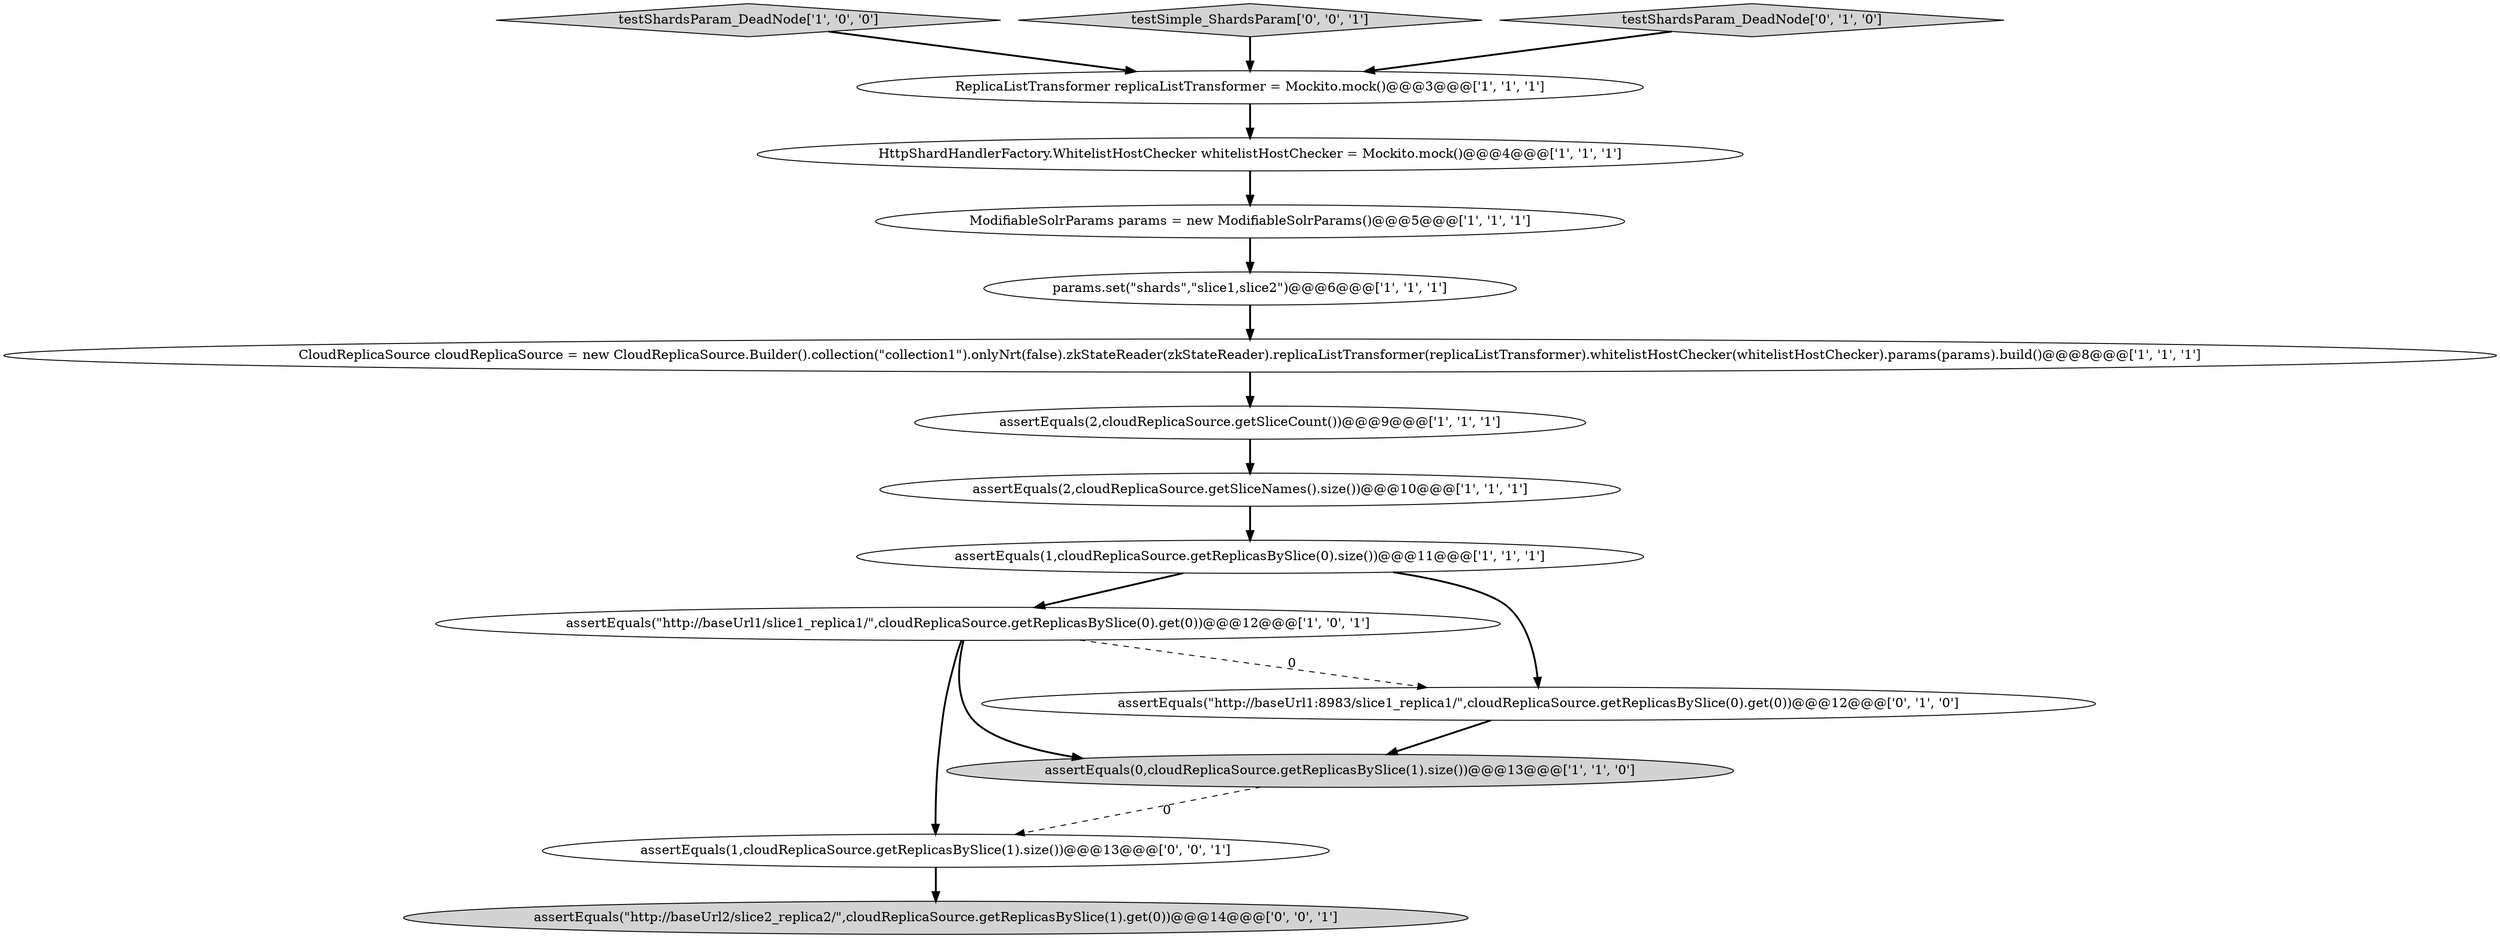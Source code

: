 digraph {
12 [style = filled, label = "assertEquals(\"http://baseUrl1:8983/slice1_replica1/\",cloudReplicaSource.getReplicasBySlice(0).get(0))@@@12@@@['0', '1', '0']", fillcolor = white, shape = ellipse image = "AAA1AAABBB2BBB"];
2 [style = filled, label = "params.set(\"shards\",\"slice1,slice2\")@@@6@@@['1', '1', '1']", fillcolor = white, shape = ellipse image = "AAA0AAABBB1BBB"];
3 [style = filled, label = "ReplicaListTransformer replicaListTransformer = Mockito.mock()@@@3@@@['1', '1', '1']", fillcolor = white, shape = ellipse image = "AAA0AAABBB1BBB"];
0 [style = filled, label = "testShardsParam_DeadNode['1', '0', '0']", fillcolor = lightgray, shape = diamond image = "AAA0AAABBB1BBB"];
15 [style = filled, label = "testSimple_ShardsParam['0', '0', '1']", fillcolor = lightgray, shape = diamond image = "AAA0AAABBB3BBB"];
6 [style = filled, label = "assertEquals(2,cloudReplicaSource.getSliceCount())@@@9@@@['1', '1', '1']", fillcolor = white, shape = ellipse image = "AAA0AAABBB1BBB"];
11 [style = filled, label = "testShardsParam_DeadNode['0', '1', '0']", fillcolor = lightgray, shape = diamond image = "AAA0AAABBB2BBB"];
13 [style = filled, label = "assertEquals(\"http://baseUrl2/slice2_replica2/\",cloudReplicaSource.getReplicasBySlice(1).get(0))@@@14@@@['0', '0', '1']", fillcolor = lightgray, shape = ellipse image = "AAA0AAABBB3BBB"];
8 [style = filled, label = "CloudReplicaSource cloudReplicaSource = new CloudReplicaSource.Builder().collection(\"collection1\").onlyNrt(false).zkStateReader(zkStateReader).replicaListTransformer(replicaListTransformer).whitelistHostChecker(whitelistHostChecker).params(params).build()@@@8@@@['1', '1', '1']", fillcolor = white, shape = ellipse image = "AAA0AAABBB1BBB"];
14 [style = filled, label = "assertEquals(1,cloudReplicaSource.getReplicasBySlice(1).size())@@@13@@@['0', '0', '1']", fillcolor = white, shape = ellipse image = "AAA0AAABBB3BBB"];
5 [style = filled, label = "assertEquals(\"http://baseUrl1/slice1_replica1/\",cloudReplicaSource.getReplicasBySlice(0).get(0))@@@12@@@['1', '0', '1']", fillcolor = white, shape = ellipse image = "AAA0AAABBB1BBB"];
7 [style = filled, label = "HttpShardHandlerFactory.WhitelistHostChecker whitelistHostChecker = Mockito.mock()@@@4@@@['1', '1', '1']", fillcolor = white, shape = ellipse image = "AAA0AAABBB1BBB"];
10 [style = filled, label = "assertEquals(0,cloudReplicaSource.getReplicasBySlice(1).size())@@@13@@@['1', '1', '0']", fillcolor = lightgray, shape = ellipse image = "AAA0AAABBB1BBB"];
1 [style = filled, label = "ModifiableSolrParams params = new ModifiableSolrParams()@@@5@@@['1', '1', '1']", fillcolor = white, shape = ellipse image = "AAA0AAABBB1BBB"];
9 [style = filled, label = "assertEquals(2,cloudReplicaSource.getSliceNames().size())@@@10@@@['1', '1', '1']", fillcolor = white, shape = ellipse image = "AAA0AAABBB1BBB"];
4 [style = filled, label = "assertEquals(1,cloudReplicaSource.getReplicasBySlice(0).size())@@@11@@@['1', '1', '1']", fillcolor = white, shape = ellipse image = "AAA0AAABBB1BBB"];
4->5 [style = bold, label=""];
5->12 [style = dashed, label="0"];
12->10 [style = bold, label=""];
11->3 [style = bold, label=""];
5->14 [style = bold, label=""];
14->13 [style = bold, label=""];
7->1 [style = bold, label=""];
0->3 [style = bold, label=""];
8->6 [style = bold, label=""];
9->4 [style = bold, label=""];
3->7 [style = bold, label=""];
1->2 [style = bold, label=""];
5->10 [style = bold, label=""];
10->14 [style = dashed, label="0"];
4->12 [style = bold, label=""];
2->8 [style = bold, label=""];
15->3 [style = bold, label=""];
6->9 [style = bold, label=""];
}
